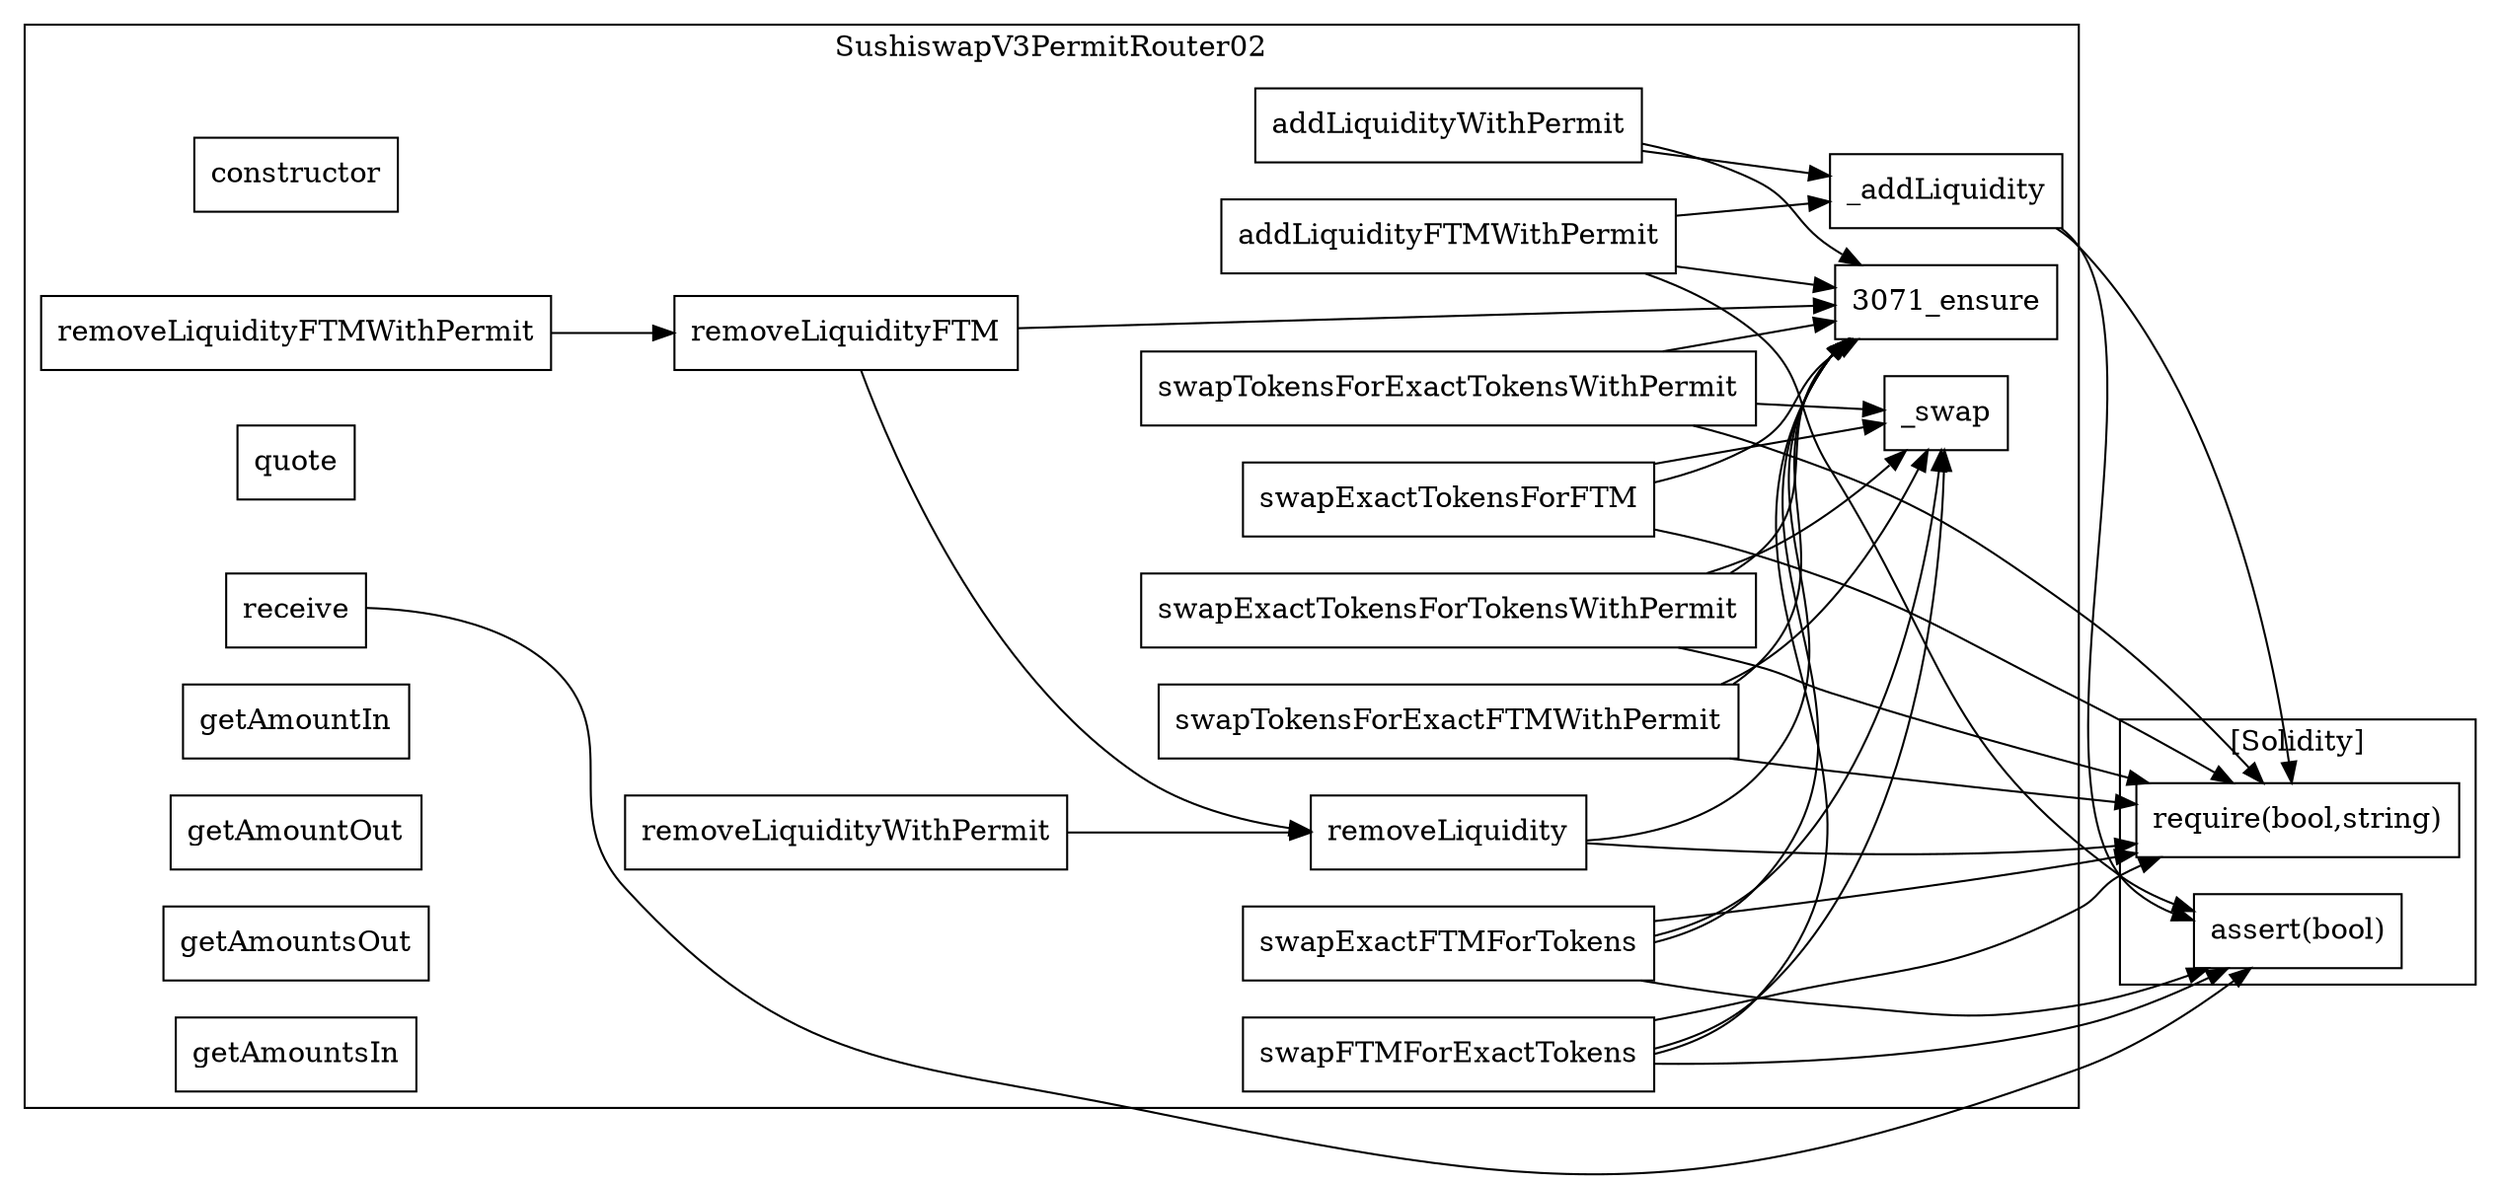strict digraph {
rankdir="LR"
node [shape=box]
subgraph cluster_3071_SushiswapV3PermitRouter02 {
label = "SushiswapV3PermitRouter02"
"3071_constructor" [label="constructor"]
"3071_receive" [label="receive"]
"3071_quote" [label="quote"]
"3071_swapExactFTMForTokens" [label="swapExactFTMForTokens"]
"3071_removeLiquidityFTM" [label="removeLiquidityFTM"]
"3071_removeLiquidityFTMWithPermit" [label="removeLiquidityFTMWithPermit"]
"3071_getAmountIn" [label="getAmountIn"]
"3071_addLiquidityFTMWithPermit" [label="addLiquidityFTMWithPermit"]
"3071_getAmountOut" [label="getAmountOut"]
"3071_swapTokensForExactFTMWithPermit" [label="swapTokensForExactFTMWithPermit"]
"3071__swap" [label="_swap"]
"3071_removeLiquidityWithPermit" [label="removeLiquidityWithPermit"]
"3071_swapTokensForExactTokensWithPermit" [label="swapTokensForExactTokensWithPermit"]
"3071_getAmountsOut" [label="getAmountsOut"]
"3071_swapFTMForExactTokens" [label="swapFTMForExactTokens"]
"3071_addLiquidityWithPermit" [label="addLiquidityWithPermit"]
"3071_swapExactTokensForFTM" [label="swapExactTokensForFTM"]
"3071_removeLiquidity" [label="removeLiquidity"]
"3071__addLiquidity" [label="_addLiquidity"]
"3071_getAmountsIn" [label="getAmountsIn"]
"3071_swapExactTokensForTokensWithPermit" [label="swapExactTokensForTokensWithPermit"]
"3071_removeLiquidityFTM" -> "3071_ensure"
"3071_removeLiquidityFTMWithPermit" -> "3071_removeLiquidityFTM"
"3071_addLiquidityFTMWithPermit" -> "3071__addLiquidity"
"3071_addLiquidityWithPermit" -> "3071_ensure"
"3071_swapFTMForExactTokens" -> "3071__swap"
"3071_swapTokensForExactTokensWithPermit" -> "3071_ensure"
"3071_swapFTMForExactTokens" -> "3071_ensure"
"3071_addLiquidityWithPermit" -> "3071__addLiquidity"
"3071_swapExactFTMForTokens" -> "3071_ensure"
"3071_removeLiquidityWithPermit" -> "3071_removeLiquidity"
"3071_swapTokensForExactFTMWithPermit" -> "3071_ensure"
"3071_removeLiquidity" -> "3071_ensure"
"3071_removeLiquidityFTM" -> "3071_removeLiquidity"
"3071_swapExactTokensForFTM" -> "3071__swap"
"3071_addLiquidityFTMWithPermit" -> "3071_ensure"
"3071_swapExactTokensForTokensWithPermit" -> "3071__swap"
"3071_swapExactTokensForTokensWithPermit" -> "3071_ensure"
"3071_swapExactFTMForTokens" -> "3071__swap"
"3071_swapTokensForExactTokensWithPermit" -> "3071__swap"
"3071_swapTokensForExactFTMWithPermit" -> "3071__swap"
"3071_swapExactTokensForFTM" -> "3071_ensure"
}subgraph cluster_solidity {
label = "[Solidity]"
"assert(bool)" 
"require(bool,string)" 
"3071_addLiquidityFTMWithPermit" -> "assert(bool)"
"3071_swapExactTokensForFTM" -> "require(bool,string)"
"3071_swapExactTokensForTokensWithPermit" -> "require(bool,string)"
"3071_swapTokensForExactFTMWithPermit" -> "require(bool,string)"
"3071_swapExactFTMForTokens" -> "assert(bool)"
"3071__addLiquidity" -> "assert(bool)"
"3071__addLiquidity" -> "require(bool,string)"
"3071_receive" -> "assert(bool)"
"3071_removeLiquidity" -> "require(bool,string)"
"3071_swapTokensForExactTokensWithPermit" -> "require(bool,string)"
"3071_swapFTMForExactTokens" -> "require(bool,string)"
"3071_swapFTMForExactTokens" -> "assert(bool)"
"3071_swapExactFTMForTokens" -> "require(bool,string)"
}
}